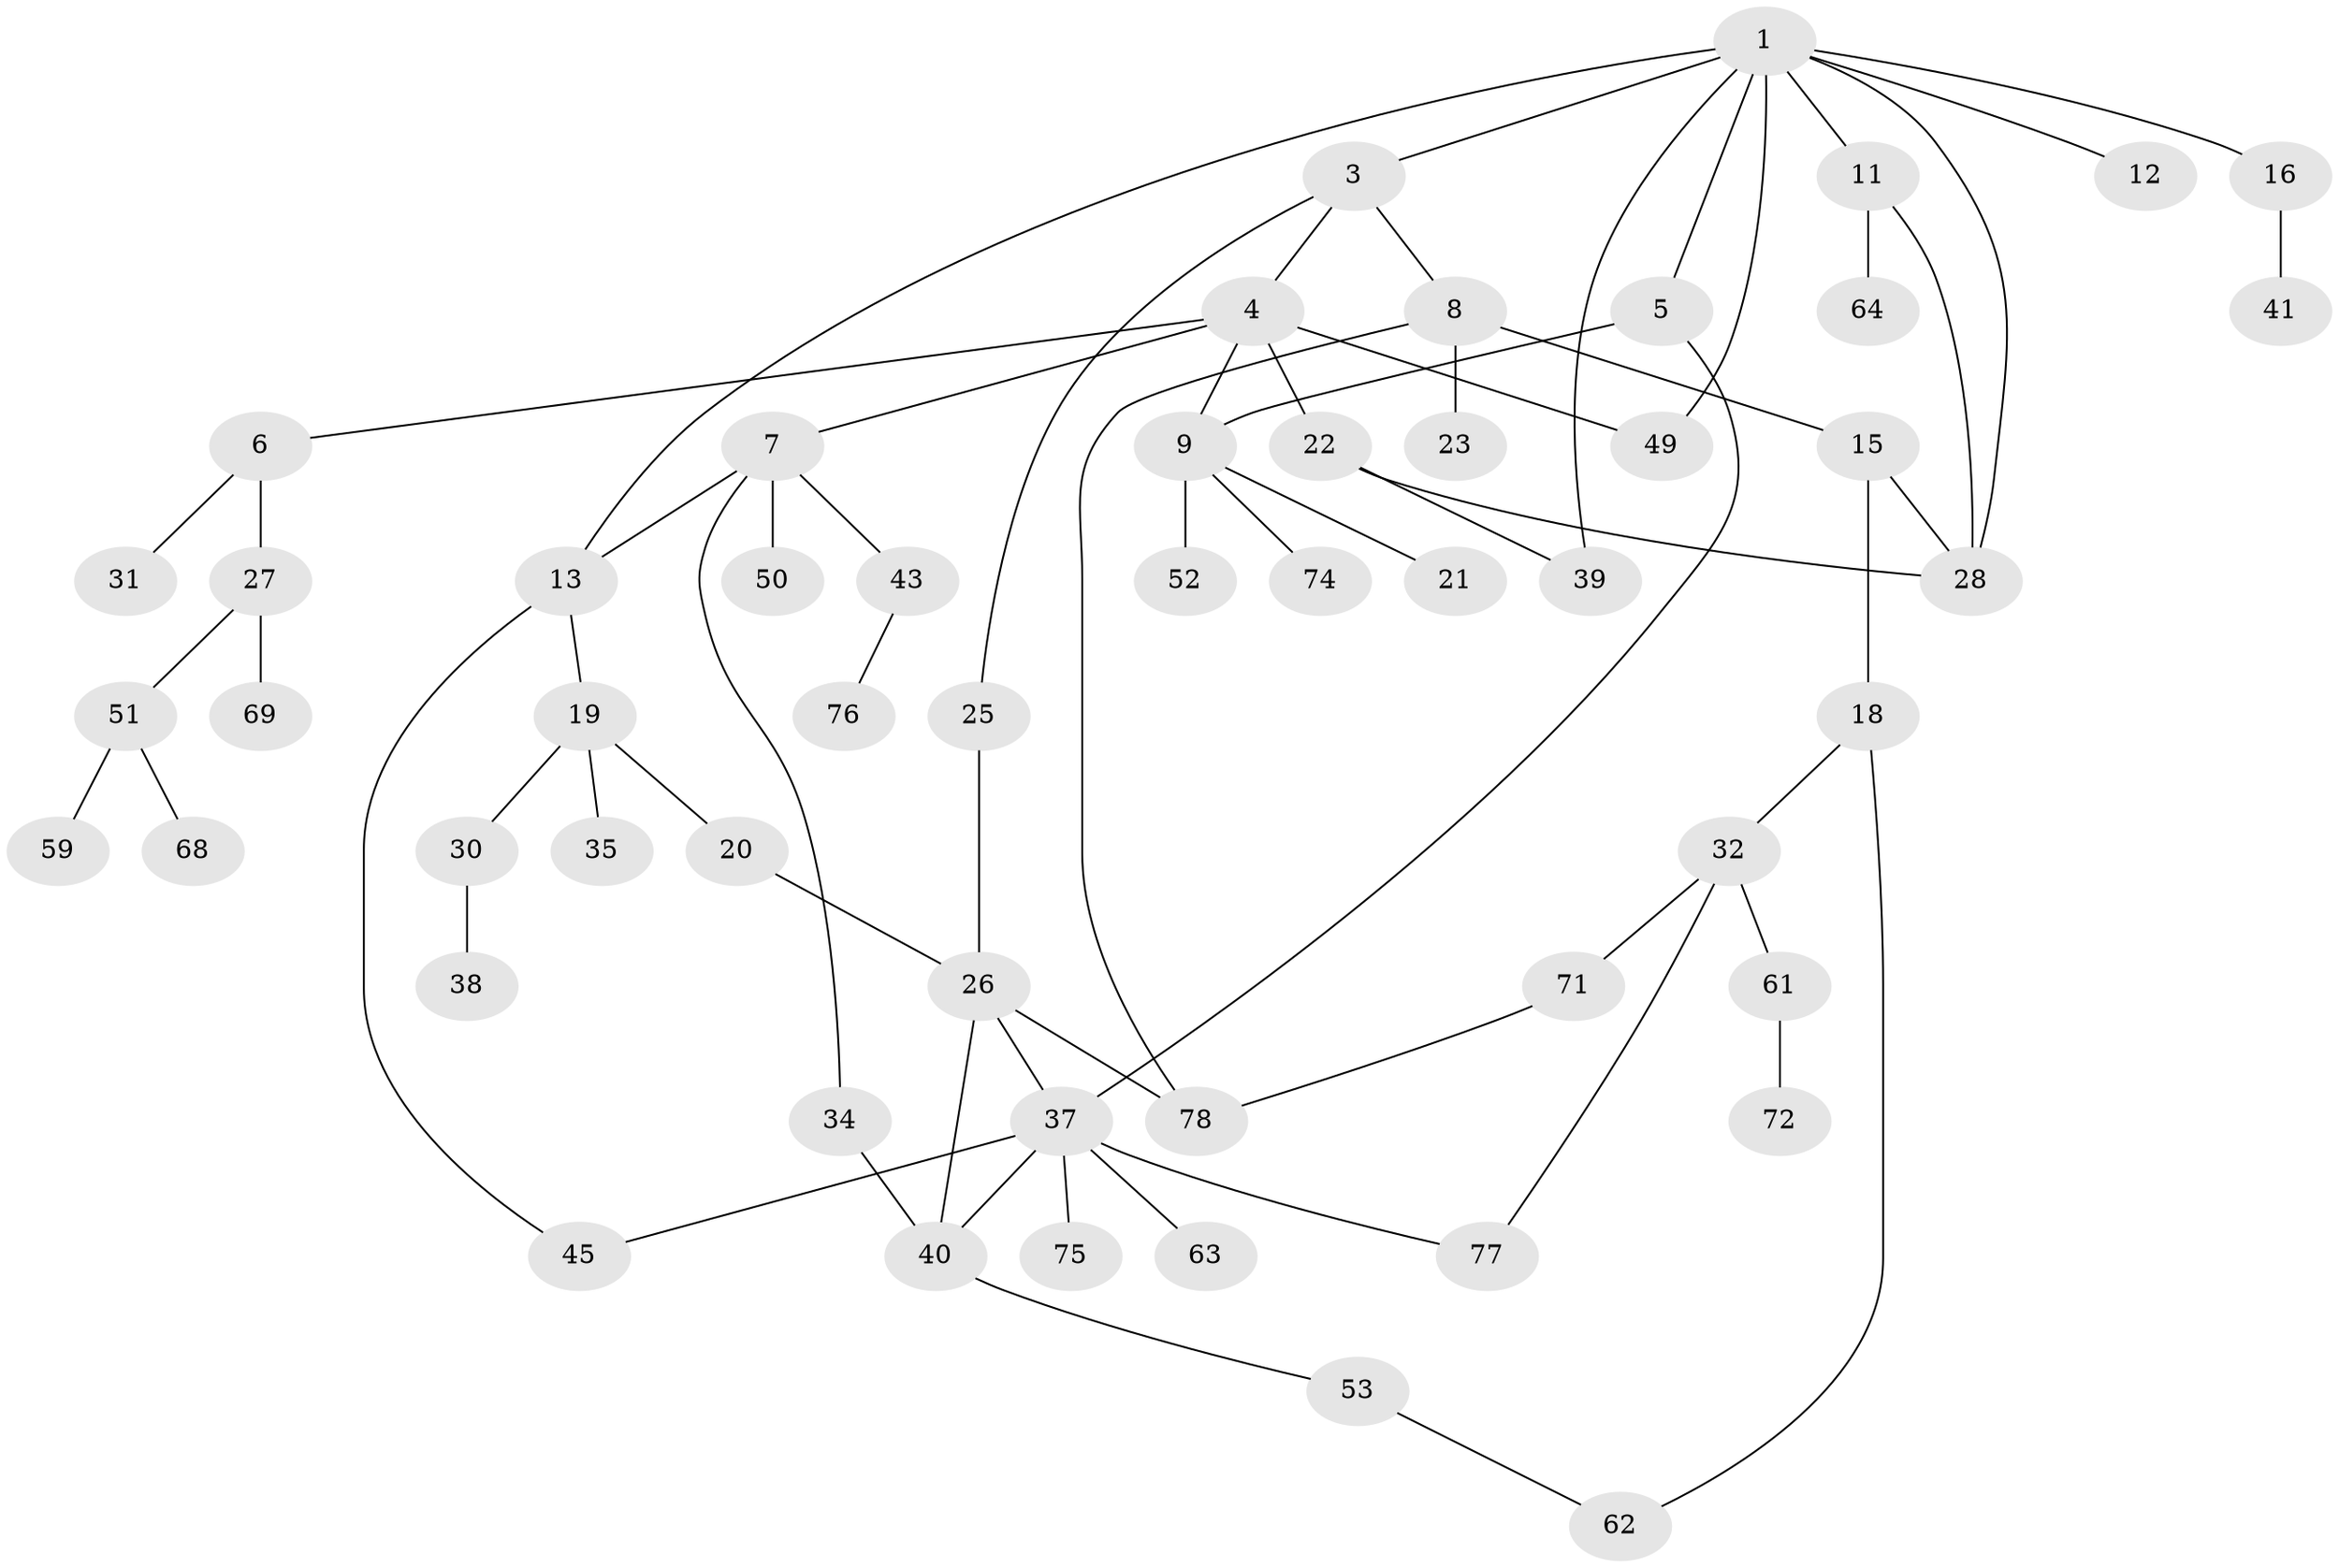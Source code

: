 // original degree distribution, {5: 0.07692307692307693, 6: 0.02564102564102564, 4: 0.08974358974358974, 3: 0.21794871794871795, 1: 0.34615384615384615, 2: 0.24358974358974358}
// Generated by graph-tools (version 1.1) at 2025/10/02/27/25 16:10:53]
// undirected, 54 vertices, 69 edges
graph export_dot {
graph [start="1"]
  node [color=gray90,style=filled];
  1 [super="+2"];
  3 [super="+36"];
  4 [super="+14"];
  5 [super="+10"];
  6;
  7 [super="+60"];
  8;
  9 [super="+42"];
  11 [super="+17"];
  12;
  13;
  15 [super="+48"];
  16;
  18;
  19 [super="+24"];
  20 [super="+29"];
  21;
  22;
  23;
  25 [super="+70"];
  26 [super="+47"];
  27 [super="+33"];
  28 [super="+46"];
  30;
  31;
  32 [super="+67"];
  34;
  35 [super="+58"];
  37 [super="+56"];
  38 [super="+44"];
  39 [super="+54"];
  40 [super="+65"];
  41;
  43;
  45 [super="+55"];
  49;
  50;
  51 [super="+66"];
  52 [super="+57"];
  53;
  59;
  61;
  62 [super="+73"];
  63;
  64;
  68;
  69;
  71;
  72;
  74;
  75;
  76;
  77;
  78;
  1 -- 3;
  1 -- 11;
  1 -- 13;
  1 -- 16;
  1 -- 49;
  1 -- 5;
  1 -- 39;
  1 -- 12;
  1 -- 28;
  3 -- 4;
  3 -- 8;
  3 -- 25;
  4 -- 6;
  4 -- 7;
  4 -- 9;
  4 -- 49;
  4 -- 22;
  5 -- 9;
  5 -- 37;
  6 -- 27;
  6 -- 31;
  7 -- 34;
  7 -- 43;
  7 -- 50;
  7 -- 13;
  8 -- 15;
  8 -- 23;
  8 -- 78;
  9 -- 21;
  9 -- 52;
  9 -- 74;
  11 -- 64;
  11 -- 28;
  13 -- 19;
  13 -- 45;
  15 -- 18;
  15 -- 28;
  16 -- 41;
  18 -- 32;
  18 -- 62;
  19 -- 20;
  19 -- 30;
  19 -- 35;
  20 -- 26;
  22 -- 39;
  22 -- 28;
  25 -- 26;
  26 -- 37;
  26 -- 78;
  26 -- 40;
  27 -- 51;
  27 -- 69;
  30 -- 38;
  32 -- 61;
  32 -- 77;
  32 -- 71;
  34 -- 40;
  37 -- 75;
  37 -- 77;
  37 -- 40;
  37 -- 45;
  37 -- 63;
  40 -- 53;
  43 -- 76;
  51 -- 59;
  51 -- 68;
  53 -- 62;
  61 -- 72;
  71 -- 78;
}
